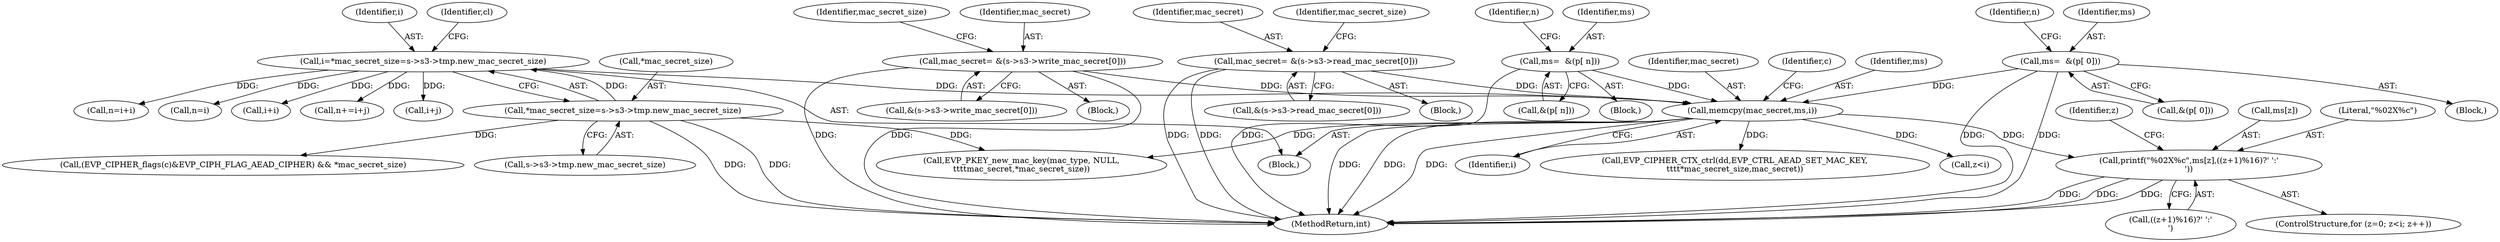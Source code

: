 digraph "0_openssl_34628967f1e65dc8f34e000f0f5518e21afbfc7b_0@array" {
"1000808" [label="(Call,printf(\"%02X%c\",ms[z],((z+1)%16)?' ':'\n'))"];
"1000767" [label="(Call,memcpy(mac_secret,ms,i))"];
"1000567" [label="(Call,mac_secret= &(s->s3->write_mac_secret[0]))"];
"1000428" [label="(Call,mac_secret= &(s->s3->read_mac_secret[0]))"];
"1000710" [label="(Call,ms=  &(p[ n]))"];
"1000661" [label="(Call,ms=  &(p[ 0]))"];
"1000598" [label="(Call,i=*mac_secret_size=s->s3->tmp.new_mac_secret_size)"];
"1000600" [label="(Call,*mac_secret_size=s->s3->tmp.new_mac_secret_size)"];
"1000598" [label="(Call,i=*mac_secret_size=s->s3->tmp.new_mac_secret_size)"];
"1000661" [label="(Call,ms=  &(p[ 0]))"];
"1000447" [label="(Block,)"];
"1000600" [label="(Call,*mac_secret_size=s->s3->tmp.new_mac_secret_size)"];
"1000994" [label="(Call,EVP_CIPHER_CTX_ctrl(dd,EVP_CTRL_AEAD_SET_MAC_KEY,\n\t\t\t\t*mac_secret_size,mac_secret))"];
"1000668" [label="(Identifier,n)"];
"1000810" [label="(Call,ms[z])"];
"1000809" [label="(Literal,\"%02X%c\")"];
"1000429" [label="(Identifier,mac_secret)"];
"1000110" [label="(Block,)"];
"1000275" [label="(Block,)"];
"1000603" [label="(Call,s->s3->tmp.new_mac_secret_size)"];
"1000767" [label="(Call,memcpy(mac_secret,ms,i))"];
"1000599" [label="(Identifier,i)"];
"1000717" [label="(Identifier,n)"];
"1000667" [label="(Call,n=i+i)"];
"1000768" [label="(Identifier,mac_secret)"];
"1000813" [label="(Call,((z+1)%16)?' ':'\n')"];
"1000808" [label="(Call,printf(\"%02X%c\",ms[z],((z+1)%16)?' ':'\n'))"];
"1000711" [label="(Identifier,ms)"];
"1000775" [label="(Identifier,c)"];
"1000803" [label="(Call,z<i)"];
"1000569" [label="(Call,&(s->s3->write_mac_secret[0]))"];
"1000578" [label="(Identifier,mac_secret_size)"];
"1000799" [label="(ControlStructure,for (z=0; z<i; z++))"];
"1000663" [label="(Call,&(p[ 0]))"];
"1000987" [label="(Call,(EVP_CIPHER_flags(c)&EVP_CIPH_FLAG_AEAD_CIPHER) && *mac_secret_size)"];
"1000770" [label="(Identifier,i)"];
"1000712" [label="(Call,&(p[ n]))"];
"1000568" [label="(Identifier,mac_secret)"];
"1000439" [label="(Identifier,mac_secret_size)"];
"1000707" [label="(Call,n=i)"];
"1000807" [label="(Identifier,z)"];
"1000428" [label="(Call,mac_secret= &(s->s3->read_mac_secret[0]))"];
"1000669" [label="(Call,i+i)"];
"1000716" [label="(Call,n+=i+j)"];
"1000718" [label="(Call,i+j)"];
"1001081" [label="(MethodReturn,int)"];
"1000567" [label="(Call,mac_secret= &(s->s3->write_mac_secret[0]))"];
"1000710" [label="(Call,ms=  &(p[ n]))"];
"1000662" [label="(Identifier,ms)"];
"1000611" [label="(Identifier,cl)"];
"1000601" [label="(Call,*mac_secret_size)"];
"1000780" [label="(Call,EVP_PKEY_new_mac_key(mac_type, NULL,\n\t\t\t\tmac_secret,*mac_secret_size))"];
"1000660" [label="(Block,)"];
"1000430" [label="(Call,&(s->s3->read_mac_secret[0]))"];
"1000706" [label="(Block,)"];
"1000769" [label="(Identifier,ms)"];
"1000808" -> "1000799"  [label="AST: "];
"1000808" -> "1000813"  [label="CFG: "];
"1000809" -> "1000808"  [label="AST: "];
"1000810" -> "1000808"  [label="AST: "];
"1000813" -> "1000808"  [label="AST: "];
"1000807" -> "1000808"  [label="CFG: "];
"1000808" -> "1001081"  [label="DDG: "];
"1000808" -> "1001081"  [label="DDG: "];
"1000808" -> "1001081"  [label="DDG: "];
"1000767" -> "1000808"  [label="DDG: "];
"1000767" -> "1000110"  [label="AST: "];
"1000767" -> "1000770"  [label="CFG: "];
"1000768" -> "1000767"  [label="AST: "];
"1000769" -> "1000767"  [label="AST: "];
"1000770" -> "1000767"  [label="AST: "];
"1000775" -> "1000767"  [label="CFG: "];
"1000767" -> "1001081"  [label="DDG: "];
"1000767" -> "1001081"  [label="DDG: "];
"1000767" -> "1001081"  [label="DDG: "];
"1000567" -> "1000767"  [label="DDG: "];
"1000428" -> "1000767"  [label="DDG: "];
"1000710" -> "1000767"  [label="DDG: "];
"1000661" -> "1000767"  [label="DDG: "];
"1000598" -> "1000767"  [label="DDG: "];
"1000767" -> "1000780"  [label="DDG: "];
"1000767" -> "1000803"  [label="DDG: "];
"1000767" -> "1000994"  [label="DDG: "];
"1000567" -> "1000447"  [label="AST: "];
"1000567" -> "1000569"  [label="CFG: "];
"1000568" -> "1000567"  [label="AST: "];
"1000569" -> "1000567"  [label="AST: "];
"1000578" -> "1000567"  [label="CFG: "];
"1000567" -> "1001081"  [label="DDG: "];
"1000567" -> "1001081"  [label="DDG: "];
"1000428" -> "1000275"  [label="AST: "];
"1000428" -> "1000430"  [label="CFG: "];
"1000429" -> "1000428"  [label="AST: "];
"1000430" -> "1000428"  [label="AST: "];
"1000439" -> "1000428"  [label="CFG: "];
"1000428" -> "1001081"  [label="DDG: "];
"1000428" -> "1001081"  [label="DDG: "];
"1000710" -> "1000706"  [label="AST: "];
"1000710" -> "1000712"  [label="CFG: "];
"1000711" -> "1000710"  [label="AST: "];
"1000712" -> "1000710"  [label="AST: "];
"1000717" -> "1000710"  [label="CFG: "];
"1000710" -> "1001081"  [label="DDG: "];
"1000661" -> "1000660"  [label="AST: "];
"1000661" -> "1000663"  [label="CFG: "];
"1000662" -> "1000661"  [label="AST: "];
"1000663" -> "1000661"  [label="AST: "];
"1000668" -> "1000661"  [label="CFG: "];
"1000661" -> "1001081"  [label="DDG: "];
"1000661" -> "1001081"  [label="DDG: "];
"1000598" -> "1000110"  [label="AST: "];
"1000598" -> "1000600"  [label="CFG: "];
"1000599" -> "1000598"  [label="AST: "];
"1000600" -> "1000598"  [label="AST: "];
"1000611" -> "1000598"  [label="CFG: "];
"1000600" -> "1000598"  [label="DDG: "];
"1000598" -> "1000667"  [label="DDG: "];
"1000598" -> "1000669"  [label="DDG: "];
"1000598" -> "1000707"  [label="DDG: "];
"1000598" -> "1000716"  [label="DDG: "];
"1000598" -> "1000718"  [label="DDG: "];
"1000600" -> "1000603"  [label="CFG: "];
"1000601" -> "1000600"  [label="AST: "];
"1000603" -> "1000600"  [label="AST: "];
"1000600" -> "1001081"  [label="DDG: "];
"1000600" -> "1001081"  [label="DDG: "];
"1000600" -> "1000780"  [label="DDG: "];
"1000600" -> "1000987"  [label="DDG: "];
}
